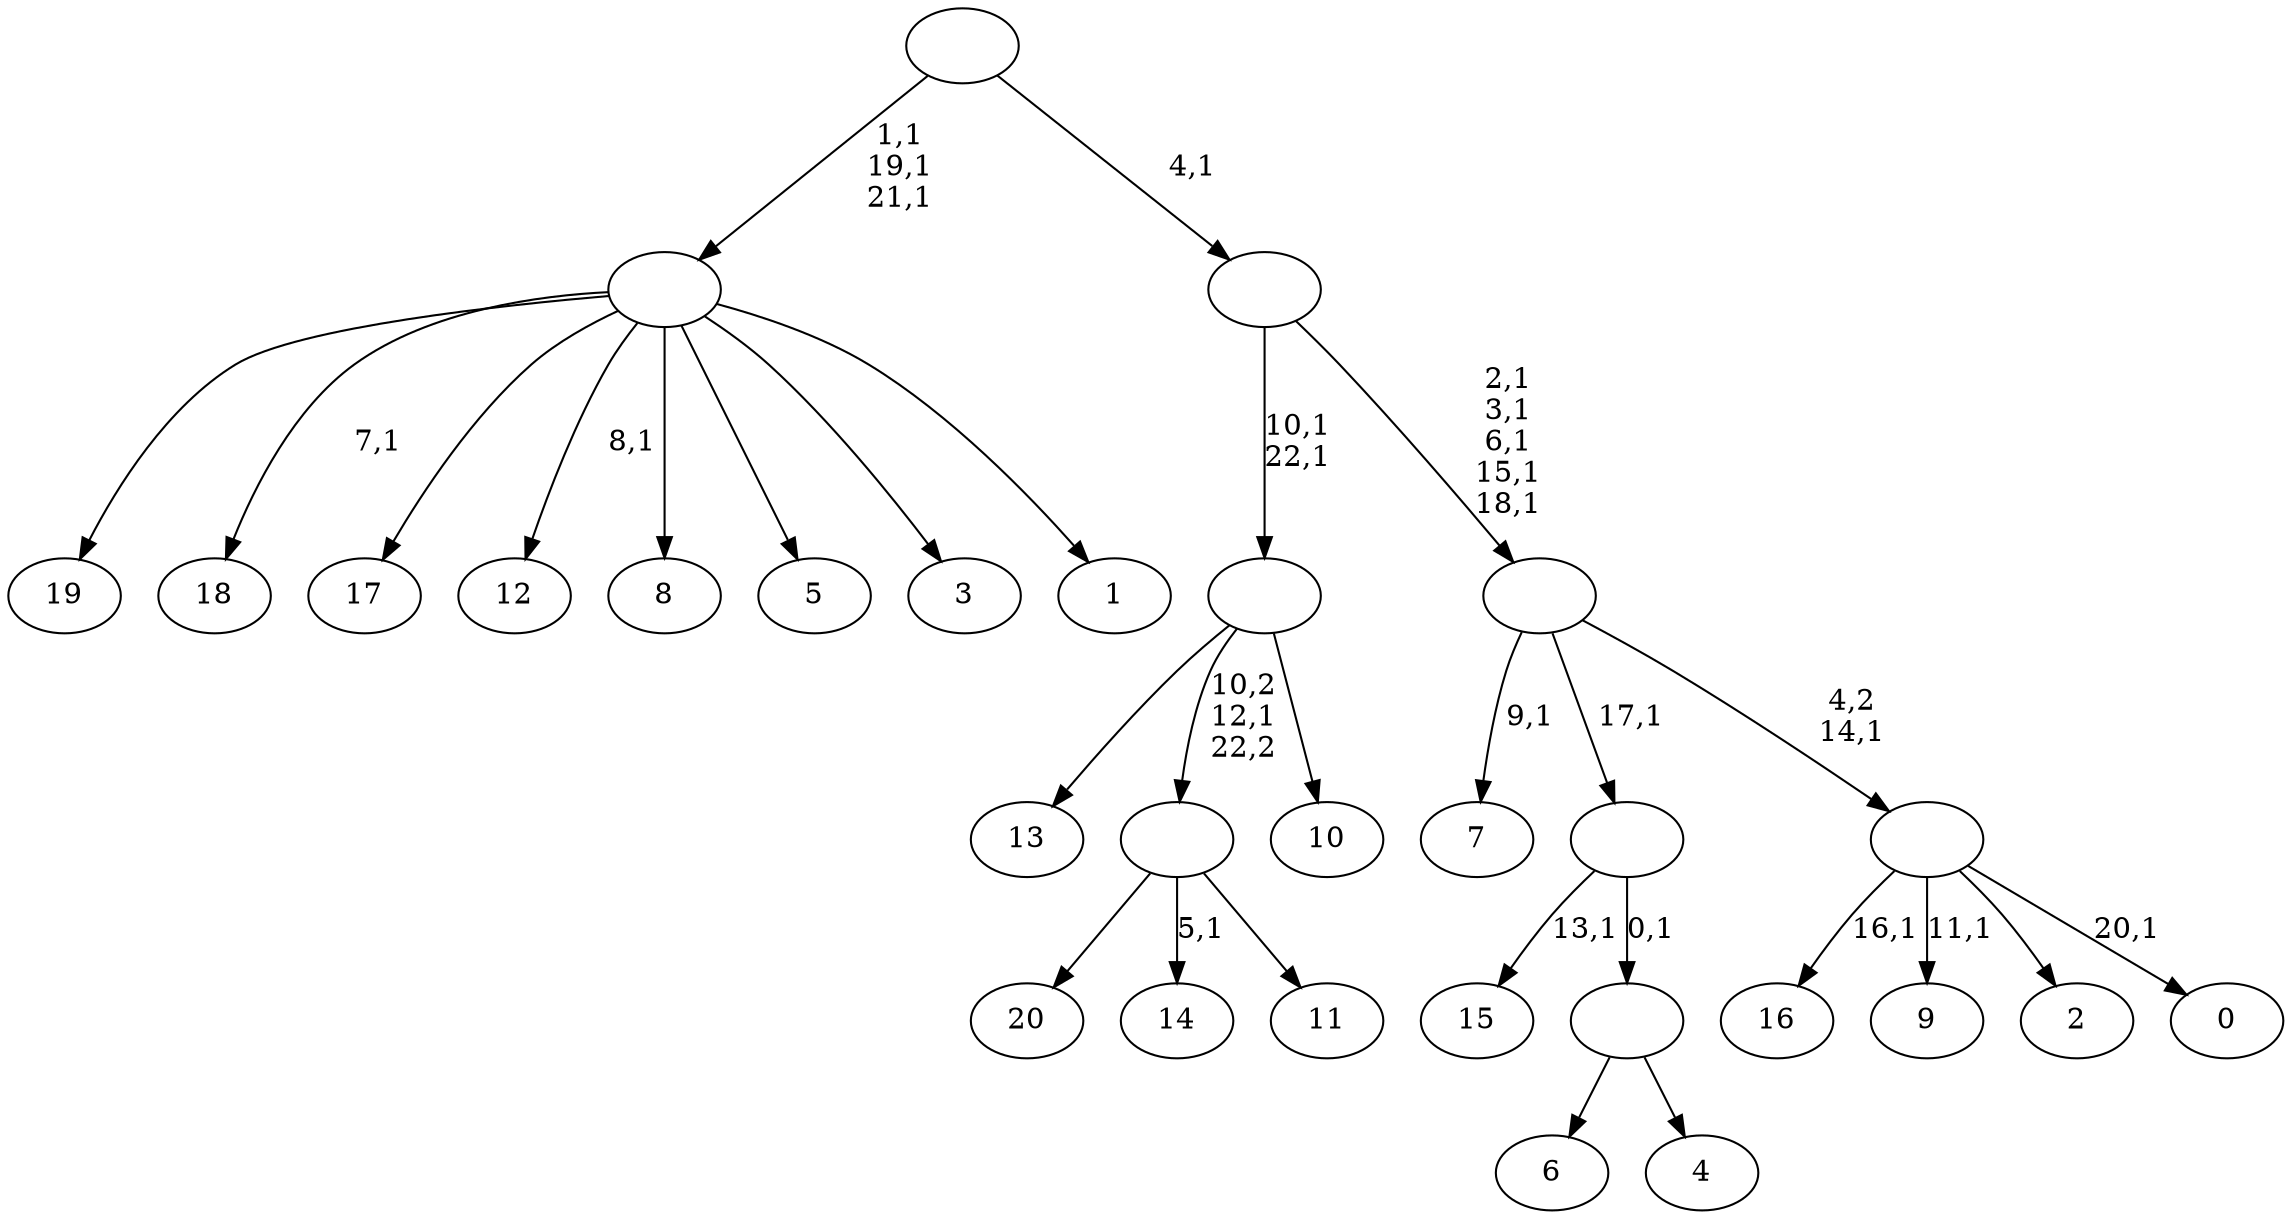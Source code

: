 digraph T {
	44 [label="20"]
	43 [label="19"]
	42 [label="18"]
	40 [label="17"]
	39 [label="16"]
	37 [label="15"]
	35 [label="14"]
	33 [label="13"]
	32 [label="12"]
	30 [label="11"]
	29 [label=""]
	28 [label="10"]
	27 [label=""]
	25 [label="9"]
	23 [label="8"]
	22 [label="7"]
	20 [label="6"]
	19 [label="5"]
	18 [label="4"]
	17 [label=""]
	16 [label=""]
	15 [label="3"]
	14 [label="2"]
	13 [label="1"]
	12 [label=""]
	9 [label="0"]
	7 [label=""]
	6 [label=""]
	1 [label=""]
	0 [label=""]
	29 -> 35 [label="5,1"]
	29 -> 44 [label=""]
	29 -> 30 [label=""]
	27 -> 33 [label=""]
	27 -> 29 [label="10,2\n12,1\n22,2"]
	27 -> 28 [label=""]
	17 -> 20 [label=""]
	17 -> 18 [label=""]
	16 -> 37 [label="13,1"]
	16 -> 17 [label="0,1"]
	12 -> 32 [label="8,1"]
	12 -> 42 [label="7,1"]
	12 -> 43 [label=""]
	12 -> 40 [label=""]
	12 -> 23 [label=""]
	12 -> 19 [label=""]
	12 -> 15 [label=""]
	12 -> 13 [label=""]
	7 -> 9 [label="20,1"]
	7 -> 25 [label="11,1"]
	7 -> 39 [label="16,1"]
	7 -> 14 [label=""]
	6 -> 22 [label="9,1"]
	6 -> 16 [label="17,1"]
	6 -> 7 [label="4,2\n14,1"]
	1 -> 6 [label="2,1\n3,1\n6,1\n15,1\n18,1"]
	1 -> 27 [label="10,1\n22,1"]
	0 -> 12 [label="1,1\n19,1\n21,1"]
	0 -> 1 [label="4,1"]
}
